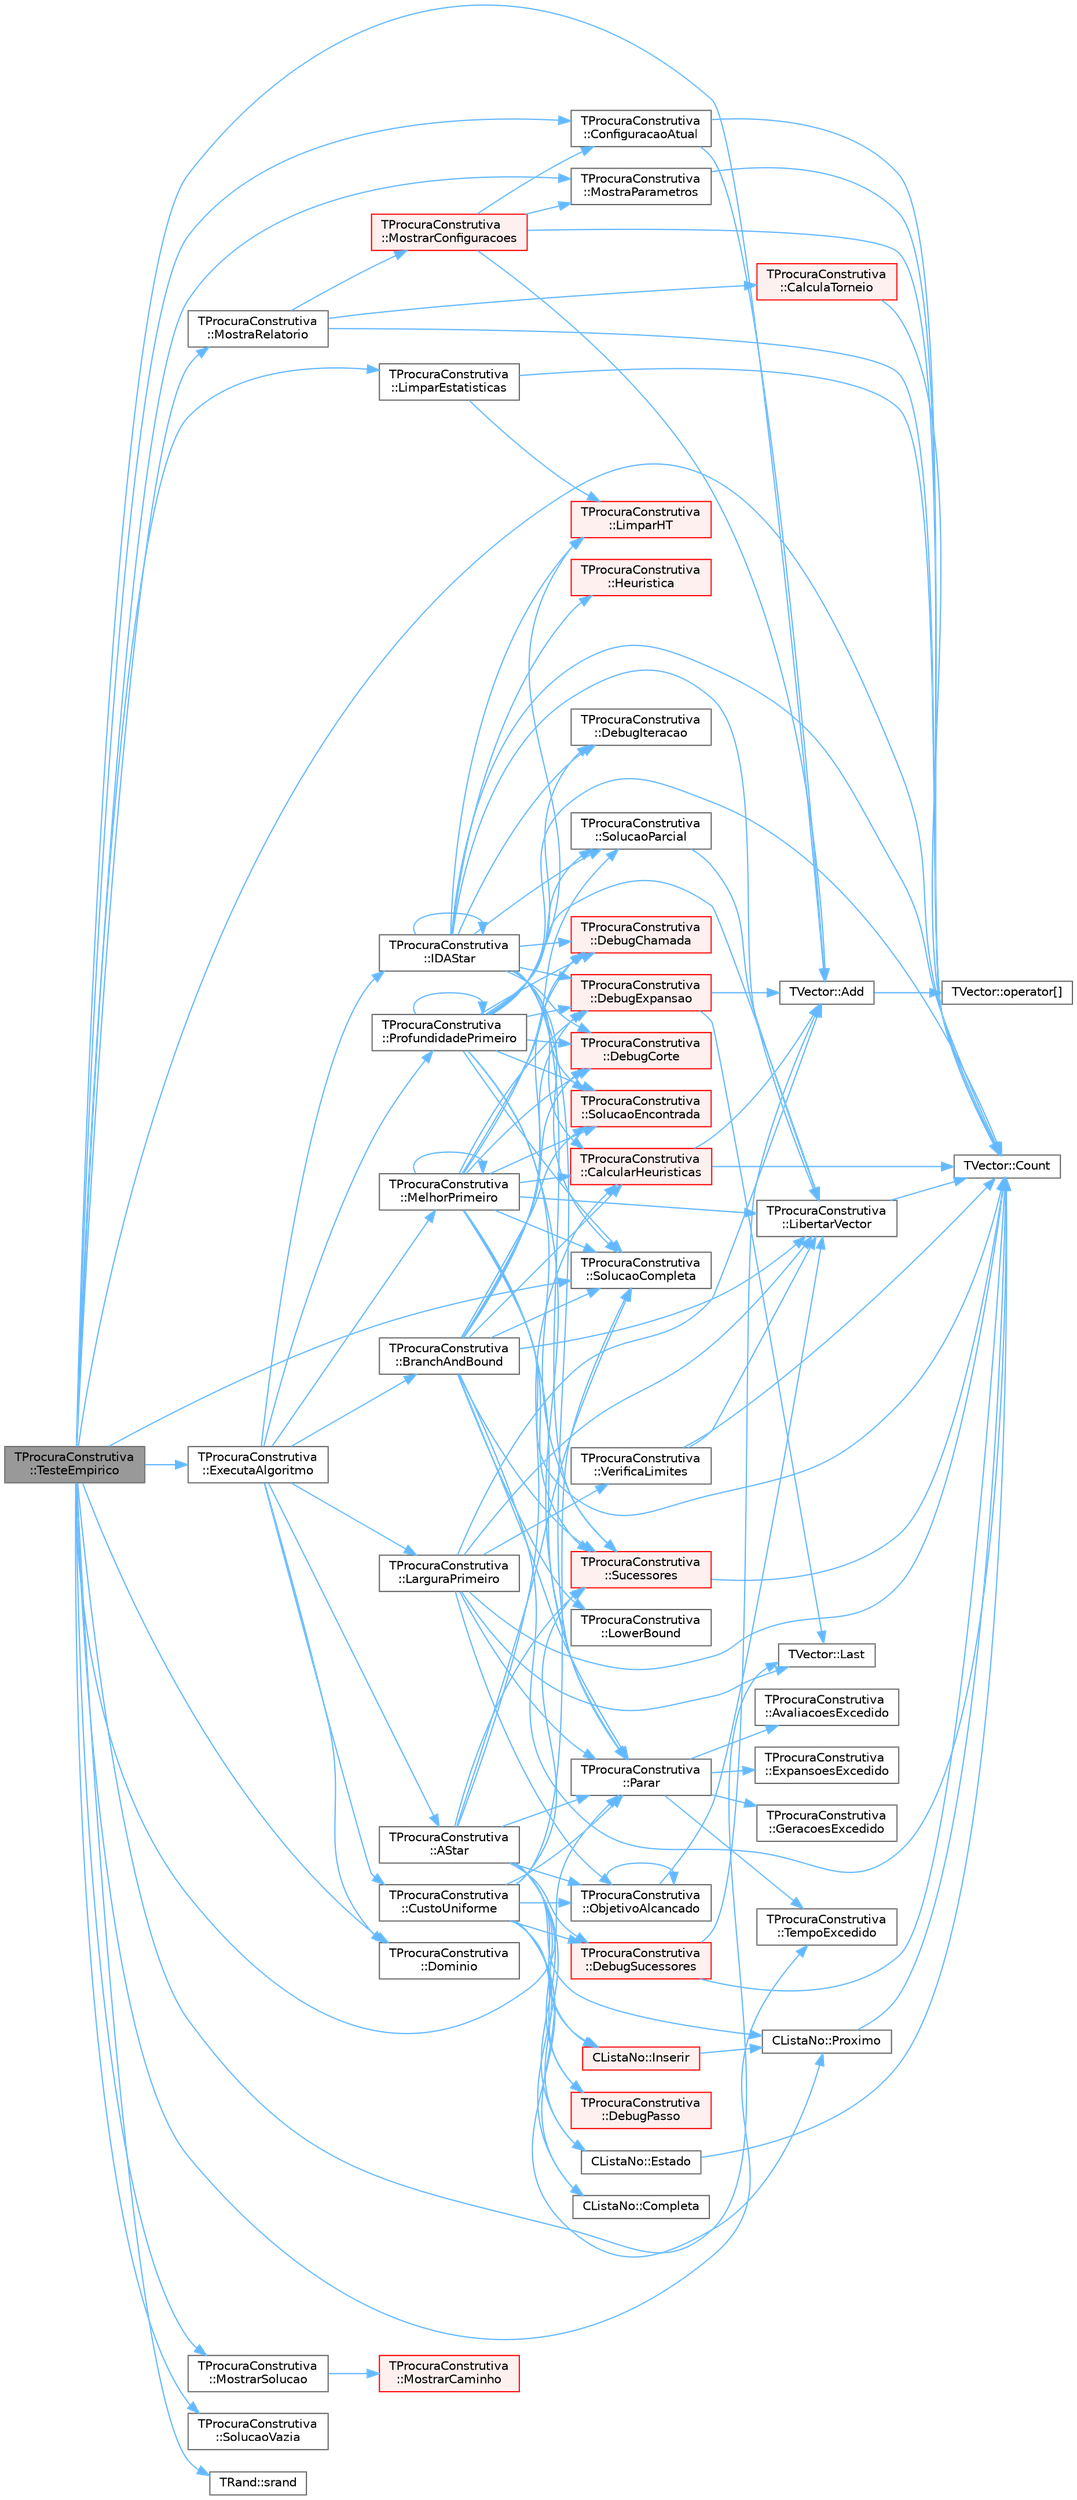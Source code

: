 digraph "TProcuraConstrutiva::TesteEmpirico"
{
 // LATEX_PDF_SIZE
  bgcolor="transparent";
  edge [fontname=Helvetica,fontsize=10,labelfontname=Helvetica,labelfontsize=10];
  node [fontname=Helvetica,fontsize=10,shape=box,height=0.2,width=0.4];
  rankdir="LR";
  Node1 [id="Node000001",label="TProcuraConstrutiva\l::TesteEmpirico",height=0.2,width=0.4,color="gray40", fillcolor="grey60", style="filled", fontcolor="black",tooltip="Executa testes empíricos, em todas as configurações guardadas, nas instâncias selecionadas."];
  Node1 -> Node2 [id="edge138_Node000001_Node000002",color="steelblue1",style="solid",tooltip=" "];
  Node2 [id="Node000002",label="TVector::Add",height=0.2,width=0.4,color="grey40", fillcolor="white", style="filled",URL="$classTVector.html#a21e44df6bc9513d711e2047abc5abf3d",tooltip=" "];
  Node2 -> Node3 [id="edge139_Node000002_Node000003",color="steelblue1",style="solid",tooltip=" "];
  Node3 [id="Node000003",label="TVector::operator[]",height=0.2,width=0.4,color="grey40", fillcolor="white", style="filled",URL="$classTVector.html#a372a42fd7c4a94fee43db36d6a339b33",tooltip=" "];
  Node1 -> Node4 [id="edge140_Node000001_Node000004",color="steelblue1",style="solid",tooltip=" "];
  Node4 [id="Node000004",label="TProcuraConstrutiva\l::ConfiguracaoAtual",height=0.2,width=0.4,color="grey40", fillcolor="white", style="filled",URL="$classTProcuraConstrutiva.html#a4c50b21dc4dc6a689af754dfce6e272f",tooltip=" "];
  Node4 -> Node2 [id="edge141_Node000004_Node000002",color="steelblue1",style="solid",tooltip=" "];
  Node4 -> Node5 [id="edge142_Node000004_Node000005",color="steelblue1",style="solid",tooltip=" "];
  Node5 [id="Node000005",label="TVector::Count",height=0.2,width=0.4,color="grey40", fillcolor="white", style="filled",URL="$classTVector.html#a427bf294df0ee2bf96e30d278c08389f",tooltip=" "];
  Node1 -> Node5 [id="edge143_Node000001_Node000005",color="steelblue1",style="solid",tooltip=" "];
  Node1 -> Node6 [id="edge144_Node000001_Node000006",color="steelblue1",style="solid",tooltip=" "];
  Node6 [id="Node000006",label="TProcuraConstrutiva\l::Dominio",height=0.2,width=0.4,color="grey40", fillcolor="white", style="filled",URL="$classTProcuraConstrutiva.html#a6dc1daad843c50560a5f3dd8bbe23f56",tooltip=" "];
  Node1 -> Node7 [id="edge145_Node000001_Node000007",color="steelblue1",style="solid",tooltip=" "];
  Node7 [id="Node000007",label="TProcuraConstrutiva\l::ExecutaAlgoritmo",height=0.2,width=0.4,color="grey40", fillcolor="white", style="filled",URL="$group__RedefinicaoOpcional.html#gae52871eb18c8ae656a2174acf43b3bb3",tooltip="Executa o algoritmo com os parametros atuais."];
  Node7 -> Node8 [id="edge146_Node000007_Node000008",color="steelblue1",style="solid",tooltip=" "];
  Node8 [id="Node000008",label="TProcuraConstrutiva\l::AStar",height=0.2,width=0.4,color="grey40", fillcolor="white", style="filled",URL="$group__ProcurasInformadas.html#ga37dd78e1a9a6742700728135f81964b4",tooltip="Executa a procura A*, algoritmo informado."];
  Node8 -> Node9 [id="edge147_Node000008_Node000009",color="steelblue1",style="solid",tooltip=" "];
  Node9 [id="Node000009",label="TProcuraConstrutiva\l::CalcularHeuristicas",height=0.2,width=0.4,color="red", fillcolor="#FFF0F0", style="filled",URL="$classTProcuraConstrutiva.html#a640e74c9b6cd340761db671438ad679e",tooltip=" "];
  Node9 -> Node2 [id="edge148_Node000009_Node000002",color="steelblue1",style="solid",tooltip=" "];
  Node9 -> Node5 [id="edge149_Node000009_Node000005",color="steelblue1",style="solid",tooltip=" "];
  Node8 -> Node11 [id="edge150_Node000008_Node000011",color="steelblue1",style="solid",tooltip=" "];
  Node11 [id="Node000011",label="CListaNo::Completa",height=0.2,width=0.4,color="grey40", fillcolor="white", style="filled",URL="$classCListaNo.html#a1895f082c5a47855d4cb6236b66fd8a0",tooltip=" "];
  Node8 -> Node12 [id="edge151_Node000008_Node000012",color="steelblue1",style="solid",tooltip=" "];
  Node12 [id="Node000012",label="TProcuraConstrutiva\l::DebugPasso",height=0.2,width=0.4,color="red", fillcolor="#FFF0F0", style="filled",URL="$classTProcuraConstrutiva.html#a8a25d942dd9c34c27ad92e3e36177f2f",tooltip=" "];
  Node8 -> Node15 [id="edge152_Node000008_Node000015",color="steelblue1",style="solid",tooltip=" "];
  Node15 [id="Node000015",label="TProcuraConstrutiva\l::DebugSucessores",height=0.2,width=0.4,color="red", fillcolor="#FFF0F0", style="filled",URL="$classTProcuraConstrutiva.html#a08aa14ddc895426b2ce3df4d763cbbd7",tooltip=" "];
  Node15 -> Node2 [id="edge153_Node000015_Node000002",color="steelblue1",style="solid",tooltip=" "];
  Node15 -> Node5 [id="edge154_Node000015_Node000005",color="steelblue1",style="solid",tooltip=" "];
  Node8 -> Node19 [id="edge155_Node000008_Node000019",color="steelblue1",style="solid",tooltip=" "];
  Node19 [id="Node000019",label="CListaNo::Estado",height=0.2,width=0.4,color="grey40", fillcolor="white", style="filled",URL="$classCListaNo.html#a41eb61b9b842b0052c119fe44b789ba8",tooltip=" "];
  Node19 -> Node5 [id="edge156_Node000019_Node000005",color="steelblue1",style="solid",tooltip=" "];
  Node8 -> Node20 [id="edge157_Node000008_Node000020",color="steelblue1",style="solid",tooltip=" "];
  Node20 [id="Node000020",label="CListaNo::Inserir",height=0.2,width=0.4,color="red", fillcolor="#FFF0F0", style="filled",URL="$classCListaNo.html#a7f8ea2bd2165fba49823cc35146f7981",tooltip=" "];
  Node20 -> Node21 [id="edge158_Node000020_Node000021",color="steelblue1",style="solid",tooltip=" "];
  Node21 [id="Node000021",label="CListaNo::Proximo",height=0.2,width=0.4,color="grey40", fillcolor="white", style="filled",URL="$classCListaNo.html#ac0247e41530a14c23afb3279fa15bbfa",tooltip=" "];
  Node21 -> Node5 [id="edge159_Node000021_Node000005",color="steelblue1",style="solid",tooltip=" "];
  Node8 -> Node25 [id="edge160_Node000008_Node000025",color="steelblue1",style="solid",tooltip=" "];
  Node25 [id="Node000025",label="TProcuraConstrutiva\l::ObjetivoAlcancado",height=0.2,width=0.4,color="grey40", fillcolor="white", style="filled",URL="$classTProcuraConstrutiva.html#a8e7879e0ac12522e0eedf3d3d365e51c",tooltip=" "];
  Node25 -> Node26 [id="edge161_Node000025_Node000026",color="steelblue1",style="solid",tooltip=" "];
  Node26 [id="Node000026",label="TProcuraConstrutiva\l::LibertarVector",height=0.2,width=0.4,color="grey40", fillcolor="white", style="filled",URL="$classTProcuraConstrutiva.html#a976f17b2b53ce9ffc7d1795d291262df",tooltip=" "];
  Node26 -> Node5 [id="edge162_Node000026_Node000005",color="steelblue1",style="solid",tooltip=" "];
  Node25 -> Node25 [id="edge163_Node000025_Node000025",color="steelblue1",style="solid",tooltip=" "];
  Node8 -> Node27 [id="edge164_Node000008_Node000027",color="steelblue1",style="solid",tooltip=" "];
  Node27 [id="Node000027",label="TProcuraConstrutiva\l::Parar",height=0.2,width=0.4,color="grey40", fillcolor="white", style="filled",URL="$group__RedefinicaoOpcional.html#gaed4543b865993696a193d101e925b5b1",tooltip="Verifica se a procura deve ser interrompida."];
  Node27 -> Node28 [id="edge165_Node000027_Node000028",color="steelblue1",style="solid",tooltip=" "];
  Node28 [id="Node000028",label="TProcuraConstrutiva\l::AvaliacoesExcedido",height=0.2,width=0.4,color="grey40", fillcolor="white", style="filled",URL="$classTProcuraConstrutiva.html#ae69f7bb250c61cd3b73d85a3a2305600",tooltip=" "];
  Node27 -> Node29 [id="edge166_Node000027_Node000029",color="steelblue1",style="solid",tooltip=" "];
  Node29 [id="Node000029",label="TProcuraConstrutiva\l::ExpansoesExcedido",height=0.2,width=0.4,color="grey40", fillcolor="white", style="filled",URL="$classTProcuraConstrutiva.html#ab0c0a5578bb6fce9ea175f1646871212",tooltip=" "];
  Node27 -> Node30 [id="edge167_Node000027_Node000030",color="steelblue1",style="solid",tooltip=" "];
  Node30 [id="Node000030",label="TProcuraConstrutiva\l::GeracoesExcedido",height=0.2,width=0.4,color="grey40", fillcolor="white", style="filled",URL="$classTProcuraConstrutiva.html#a210ebf6bc971e86c845f7bbade1ca4c6",tooltip=" "];
  Node27 -> Node31 [id="edge168_Node000027_Node000031",color="steelblue1",style="solid",tooltip=" "];
  Node31 [id="Node000031",label="TProcuraConstrutiva\l::TempoExcedido",height=0.2,width=0.4,color="grey40", fillcolor="white", style="filled",URL="$classTProcuraConstrutiva.html#a1d844f9591ce201c48e38024a92887f4",tooltip=" "];
  Node8 -> Node21 [id="edge169_Node000008_Node000021",color="steelblue1",style="solid",tooltip=" "];
  Node8 -> Node32 [id="edge170_Node000008_Node000032",color="steelblue1",style="solid",tooltip=" "];
  Node32 [id="Node000032",label="TProcuraConstrutiva\l::SolucaoCompleta",height=0.2,width=0.4,color="grey40", fillcolor="white", style="filled",URL="$group__RedefinicaoMandatoria.html#ga1f3e2b667881c3e910ba372467645304",tooltip="Verifica se o estado actual é objectivo (é uma solução completa)"];
  Node8 -> Node33 [id="edge171_Node000008_Node000033",color="steelblue1",style="solid",tooltip=" "];
  Node33 [id="Node000033",label="TProcuraConstrutiva\l::Sucessores",height=0.2,width=0.4,color="red", fillcolor="#FFF0F0", style="filled",URL="$group__RedefinicaoMandatoria.html#ga0a13570d2f5a21296e3c10c2780e170c",tooltip="Coloca em sucessores a lista de estados sucessores."];
  Node33 -> Node5 [id="edge172_Node000033_Node000005",color="steelblue1",style="solid",tooltip=" "];
  Node7 -> Node43 [id="edge173_Node000007_Node000043",color="steelblue1",style="solid",tooltip=" "];
  Node43 [id="Node000043",label="TProcuraConstrutiva\l::BranchAndBound",height=0.2,width=0.4,color="grey40", fillcolor="white", style="filled",URL="$group__ProcurasInformadas.html#gafe804dbf6cabda9e627500c2d4f8aafd",tooltip="Executa o algoritmo Branch-and-Bound, um algoritmo informado."];
  Node43 -> Node9 [id="edge174_Node000043_Node000009",color="steelblue1",style="solid",tooltip=" "];
  Node43 -> Node5 [id="edge175_Node000043_Node000005",color="steelblue1",style="solid",tooltip=" "];
  Node43 -> Node44 [id="edge176_Node000043_Node000044",color="steelblue1",style="solid",tooltip=" "];
  Node44 [id="Node000044",label="TProcuraConstrutiva\l::DebugChamada",height=0.2,width=0.4,color="red", fillcolor="#FFF0F0", style="filled",URL="$classTProcuraConstrutiva.html#a6962c0cf7350a211ae74b00768d9c232",tooltip=" "];
  Node43 -> Node45 [id="edge177_Node000043_Node000045",color="steelblue1",style="solid",tooltip=" "];
  Node45 [id="Node000045",label="TProcuraConstrutiva\l::DebugCorte",height=0.2,width=0.4,color="red", fillcolor="#FFF0F0", style="filled",URL="$classTProcuraConstrutiva.html#a042ab47715ba45d53a86413415ea95fd",tooltip=" "];
  Node43 -> Node47 [id="edge178_Node000043_Node000047",color="steelblue1",style="solid",tooltip=" "];
  Node47 [id="Node000047",label="TProcuraConstrutiva\l::DebugExpansao",height=0.2,width=0.4,color="red", fillcolor="#FFF0F0", style="filled",URL="$classTProcuraConstrutiva.html#ad02feccb0f347d9a475ed1b883cc12aa",tooltip=" "];
  Node47 -> Node2 [id="edge179_Node000047_Node000002",color="steelblue1",style="solid",tooltip=" "];
  Node47 -> Node49 [id="edge180_Node000047_Node000049",color="steelblue1",style="solid",tooltip=" "];
  Node49 [id="Node000049",label="TVector::Last",height=0.2,width=0.4,color="grey40", fillcolor="white", style="filled",URL="$classTVector.html#aa304d639c79ef2842f9951846c6292e3",tooltip=" "];
  Node43 -> Node26 [id="edge181_Node000043_Node000026",color="steelblue1",style="solid",tooltip=" "];
  Node43 -> Node24 [id="edge182_Node000043_Node000024",color="steelblue1",style="solid",tooltip=" "];
  Node24 [id="Node000024",label="TProcuraConstrutiva\l::LowerBound",height=0.2,width=0.4,color="grey40", fillcolor="white", style="filled",URL="$classTProcuraConstrutiva.html#a5f021041a7dfe1b68890d9e5f5f0e6f4",tooltip=" "];
  Node43 -> Node27 [id="edge183_Node000043_Node000027",color="steelblue1",style="solid",tooltip=" "];
  Node43 -> Node32 [id="edge184_Node000043_Node000032",color="steelblue1",style="solid",tooltip=" "];
  Node43 -> Node50 [id="edge185_Node000043_Node000050",color="steelblue1",style="solid",tooltip=" "];
  Node50 [id="Node000050",label="TProcuraConstrutiva\l::SolucaoEncontrada",height=0.2,width=0.4,color="red", fillcolor="#FFF0F0", style="filled",URL="$classTProcuraConstrutiva.html#a2f648df694a20e7fcb688c9979f763fd",tooltip=" "];
  Node43 -> Node33 [id="edge186_Node000043_Node000033",color="steelblue1",style="solid",tooltip=" "];
  Node7 -> Node55 [id="edge187_Node000007_Node000055",color="steelblue1",style="solid",tooltip=" "];
  Node55 [id="Node000055",label="TProcuraConstrutiva\l::CustoUniforme",height=0.2,width=0.4,color="grey40", fillcolor="white", style="filled",URL="$group__ProcurasCegas.html#ga2343fafdecfd55b69c0ffb71e8f9426b",tooltip="Executa a procura por custo uniforme, algoritmo cego."];
  Node55 -> Node11 [id="edge188_Node000055_Node000011",color="steelblue1",style="solid",tooltip=" "];
  Node55 -> Node12 [id="edge189_Node000055_Node000012",color="steelblue1",style="solid",tooltip=" "];
  Node55 -> Node15 [id="edge190_Node000055_Node000015",color="steelblue1",style="solid",tooltip=" "];
  Node55 -> Node19 [id="edge191_Node000055_Node000019",color="steelblue1",style="solid",tooltip=" "];
  Node55 -> Node20 [id="edge192_Node000055_Node000020",color="steelblue1",style="solid",tooltip=" "];
  Node55 -> Node25 [id="edge193_Node000055_Node000025",color="steelblue1",style="solid",tooltip=" "];
  Node55 -> Node27 [id="edge194_Node000055_Node000027",color="steelblue1",style="solid",tooltip=" "];
  Node55 -> Node21 [id="edge195_Node000055_Node000021",color="steelblue1",style="solid",tooltip=" "];
  Node55 -> Node32 [id="edge196_Node000055_Node000032",color="steelblue1",style="solid",tooltip=" "];
  Node55 -> Node33 [id="edge197_Node000055_Node000033",color="steelblue1",style="solid",tooltip=" "];
  Node7 -> Node6 [id="edge198_Node000007_Node000006",color="steelblue1",style="solid",tooltip=" "];
  Node7 -> Node56 [id="edge199_Node000007_Node000056",color="steelblue1",style="solid",tooltip=" "];
  Node56 [id="Node000056",label="TProcuraConstrutiva\l::IDAStar",height=0.2,width=0.4,color="grey40", fillcolor="white", style="filled",URL="$group__ProcurasInformadas.html#gae77f9608e7988052377d7025bee7c4e8",tooltip="Executa a procura IDA*, algoritmo informado."];
  Node56 -> Node9 [id="edge200_Node000056_Node000009",color="steelblue1",style="solid",tooltip=" "];
  Node56 -> Node5 [id="edge201_Node000056_Node000005",color="steelblue1",style="solid",tooltip=" "];
  Node56 -> Node44 [id="edge202_Node000056_Node000044",color="steelblue1",style="solid",tooltip=" "];
  Node56 -> Node45 [id="edge203_Node000056_Node000045",color="steelblue1",style="solid",tooltip=" "];
  Node56 -> Node47 [id="edge204_Node000056_Node000047",color="steelblue1",style="solid",tooltip=" "];
  Node56 -> Node57 [id="edge205_Node000056_Node000057",color="steelblue1",style="solid",tooltip=" "];
  Node57 [id="Node000057",label="TProcuraConstrutiva\l::DebugIteracao",height=0.2,width=0.4,color="grey40", fillcolor="white", style="filled",URL="$classTProcuraConstrutiva.html#ae464aeb16628493409e4d88cede9a9e7",tooltip=" "];
  Node56 -> Node58 [id="edge206_Node000056_Node000058",color="steelblue1",style="solid",tooltip=" "];
  Node58 [id="Node000058",label="TProcuraConstrutiva\l::Heuristica",height=0.2,width=0.4,color="red", fillcolor="#FFF0F0", style="filled",URL="$group__RedefinicaoSugerida.html#ga0e8bb1bd33683545dc4f8f6329548b40",tooltip="Função para calcular quanto falta para o final, o valor da heurística."];
  Node56 -> Node56 [id="edge207_Node000056_Node000056",color="steelblue1",style="solid",tooltip=" "];
  Node56 -> Node26 [id="edge208_Node000056_Node000026",color="steelblue1",style="solid",tooltip=" "];
  Node56 -> Node59 [id="edge209_Node000056_Node000059",color="steelblue1",style="solid",tooltip=" "];
  Node59 [id="Node000059",label="TProcuraConstrutiva\l::LimparHT",height=0.2,width=0.4,color="red", fillcolor="#FFF0F0", style="filled",URL="$classTProcuraConstrutiva.html#a8b500987c88352d27a68200454cc3c8c",tooltip=" "];
  Node56 -> Node27 [id="edge210_Node000056_Node000027",color="steelblue1",style="solid",tooltip=" "];
  Node56 -> Node32 [id="edge211_Node000056_Node000032",color="steelblue1",style="solid",tooltip=" "];
  Node56 -> Node50 [id="edge212_Node000056_Node000050",color="steelblue1",style="solid",tooltip=" "];
  Node56 -> Node60 [id="edge213_Node000056_Node000060",color="steelblue1",style="solid",tooltip=" "];
  Node60 [id="Node000060",label="TProcuraConstrutiva\l::SolucaoParcial",height=0.2,width=0.4,color="grey40", fillcolor="white", style="filled",URL="$classTProcuraConstrutiva.html#a6bc5ce68c35bb341173421200dec2937",tooltip=" "];
  Node60 -> Node26 [id="edge214_Node000060_Node000026",color="steelblue1",style="solid",tooltip=" "];
  Node56 -> Node33 [id="edge215_Node000056_Node000033",color="steelblue1",style="solid",tooltip=" "];
  Node7 -> Node61 [id="edge216_Node000007_Node000061",color="steelblue1",style="solid",tooltip=" "];
  Node61 [id="Node000061",label="TProcuraConstrutiva\l::LarguraPrimeiro",height=0.2,width=0.4,color="grey40", fillcolor="white", style="filled",URL="$group__ProcurasCegas.html#gafe656922894d8a27b4cfb70128793af0",tooltip="Executa a procura em largura primeiro, algoritmo cego."];
  Node61 -> Node2 [id="edge217_Node000061_Node000002",color="steelblue1",style="solid",tooltip=" "];
  Node61 -> Node5 [id="edge218_Node000061_Node000005",color="steelblue1",style="solid",tooltip=" "];
  Node61 -> Node49 [id="edge219_Node000061_Node000049",color="steelblue1",style="solid",tooltip=" "];
  Node61 -> Node26 [id="edge220_Node000061_Node000026",color="steelblue1",style="solid",tooltip=" "];
  Node61 -> Node25 [id="edge221_Node000061_Node000025",color="steelblue1",style="solid",tooltip=" "];
  Node61 -> Node27 [id="edge222_Node000061_Node000027",color="steelblue1",style="solid",tooltip=" "];
  Node61 -> Node62 [id="edge223_Node000061_Node000062",color="steelblue1",style="solid",tooltip=" "];
  Node62 [id="Node000062",label="TProcuraConstrutiva\l::VerificaLimites",height=0.2,width=0.4,color="grey40", fillcolor="white", style="filled",URL="$classTProcuraConstrutiva.html#aec0a667a7fda1ebe565ba13d6b02805a",tooltip=" "];
  Node62 -> Node5 [id="edge224_Node000062_Node000005",color="steelblue1",style="solid",tooltip=" "];
  Node62 -> Node26 [id="edge225_Node000062_Node000026",color="steelblue1",style="solid",tooltip=" "];
  Node7 -> Node63 [id="edge226_Node000007_Node000063",color="steelblue1",style="solid",tooltip=" "];
  Node63 [id="Node000063",label="TProcuraConstrutiva\l::MelhorPrimeiro",height=0.2,width=0.4,color="grey40", fillcolor="white", style="filled",URL="$group__ProcurasInformadas.html#gaebb84182343041bc276e4ceceb4b13aa",tooltip="Executa a procura melhor primeiro, algoritmo informado."];
  Node63 -> Node9 [id="edge227_Node000063_Node000009",color="steelblue1",style="solid",tooltip=" "];
  Node63 -> Node5 [id="edge228_Node000063_Node000005",color="steelblue1",style="solid",tooltip=" "];
  Node63 -> Node44 [id="edge229_Node000063_Node000044",color="steelblue1",style="solid",tooltip=" "];
  Node63 -> Node45 [id="edge230_Node000063_Node000045",color="steelblue1",style="solid",tooltip=" "];
  Node63 -> Node47 [id="edge231_Node000063_Node000047",color="steelblue1",style="solid",tooltip=" "];
  Node63 -> Node26 [id="edge232_Node000063_Node000026",color="steelblue1",style="solid",tooltip=" "];
  Node63 -> Node63 [id="edge233_Node000063_Node000063",color="steelblue1",style="solid",tooltip=" "];
  Node63 -> Node27 [id="edge234_Node000063_Node000027",color="steelblue1",style="solid",tooltip=" "];
  Node63 -> Node32 [id="edge235_Node000063_Node000032",color="steelblue1",style="solid",tooltip=" "];
  Node63 -> Node50 [id="edge236_Node000063_Node000050",color="steelblue1",style="solid",tooltip=" "];
  Node63 -> Node60 [id="edge237_Node000063_Node000060",color="steelblue1",style="solid",tooltip=" "];
  Node63 -> Node33 [id="edge238_Node000063_Node000033",color="steelblue1",style="solid",tooltip=" "];
  Node7 -> Node64 [id="edge239_Node000007_Node000064",color="steelblue1",style="solid",tooltip=" "];
  Node64 [id="Node000064",label="TProcuraConstrutiva\l::ProfundidadePrimeiro",height=0.2,width=0.4,color="grey40", fillcolor="white", style="filled",URL="$group__ProcurasCegas.html#gaf00d9776f6b25d56138efb6725b86228",tooltip="Executa a procura em profundidade primeiro, algoritmo cego."];
  Node64 -> Node5 [id="edge240_Node000064_Node000005",color="steelblue1",style="solid",tooltip=" "];
  Node64 -> Node44 [id="edge241_Node000064_Node000044",color="steelblue1",style="solid",tooltip=" "];
  Node64 -> Node45 [id="edge242_Node000064_Node000045",color="steelblue1",style="solid",tooltip=" "];
  Node64 -> Node47 [id="edge243_Node000064_Node000047",color="steelblue1",style="solid",tooltip=" "];
  Node64 -> Node57 [id="edge244_Node000064_Node000057",color="steelblue1",style="solid",tooltip=" "];
  Node64 -> Node26 [id="edge245_Node000064_Node000026",color="steelblue1",style="solid",tooltip=" "];
  Node64 -> Node59 [id="edge246_Node000064_Node000059",color="steelblue1",style="solid",tooltip=" "];
  Node64 -> Node27 [id="edge247_Node000064_Node000027",color="steelblue1",style="solid",tooltip=" "];
  Node64 -> Node64 [id="edge248_Node000064_Node000064",color="steelblue1",style="solid",tooltip=" "];
  Node64 -> Node32 [id="edge249_Node000064_Node000032",color="steelblue1",style="solid",tooltip=" "];
  Node64 -> Node50 [id="edge250_Node000064_Node000050",color="steelblue1",style="solid",tooltip=" "];
  Node64 -> Node60 [id="edge251_Node000064_Node000060",color="steelblue1",style="solid",tooltip=" "];
  Node64 -> Node33 [id="edge252_Node000064_Node000033",color="steelblue1",style="solid",tooltip=" "];
  Node1 -> Node49 [id="edge253_Node000001_Node000049",color="steelblue1",style="solid",tooltip=" "];
  Node1 -> Node65 [id="edge254_Node000001_Node000065",color="steelblue1",style="solid",tooltip=" "];
  Node65 [id="Node000065",label="TProcuraConstrutiva\l::LimparEstatisticas",height=0.2,width=0.4,color="grey40", fillcolor="white", style="filled",URL="$classTProcuraConstrutiva.html#ae254bbde1b2e36391d575fc2836fea7f",tooltip=" "];
  Node65 -> Node5 [id="edge255_Node000065_Node000005",color="steelblue1",style="solid",tooltip=" "];
  Node65 -> Node59 [id="edge256_Node000065_Node000059",color="steelblue1",style="solid",tooltip=" "];
  Node1 -> Node66 [id="edge257_Node000001_Node000066",color="steelblue1",style="solid",tooltip=" "];
  Node66 [id="Node000066",label="TProcuraConstrutiva\l::MostraParametros",height=0.2,width=0.4,color="grey40", fillcolor="white", style="filled",URL="$classTProcuraConstrutiva.html#af74795a981510f72e0c7865cd758ab3b",tooltip=" "];
  Node66 -> Node5 [id="edge258_Node000066_Node000005",color="steelblue1",style="solid",tooltip=" "];
  Node1 -> Node67 [id="edge259_Node000001_Node000067",color="steelblue1",style="solid",tooltip=" "];
  Node67 [id="Node000067",label="TProcuraConstrutiva\l::MostraRelatorio",height=0.2,width=0.4,color="grey40", fillcolor="white", style="filled",URL="$classTProcuraConstrutiva.html#ac7e1356d8cd516f18380d4f4c5730c2b",tooltip=" "];
  Node67 -> Node68 [id="edge260_Node000067_Node000068",color="steelblue1",style="solid",tooltip=" "];
  Node68 [id="Node000068",label="TProcuraConstrutiva\l::CalculaTorneio",height=0.2,width=0.4,color="red", fillcolor="#FFF0F0", style="filled",URL="$classTProcuraConstrutiva.html#a589640c821d42dbcc476971995b511bf",tooltip=" "];
  Node68 -> Node5 [id="edge261_Node000068_Node000005",color="steelblue1",style="solid",tooltip=" "];
  Node67 -> Node5 [id="edge262_Node000067_Node000005",color="steelblue1",style="solid",tooltip=" "];
  Node67 -> Node74 [id="edge263_Node000067_Node000074",color="steelblue1",style="solid",tooltip=" "];
  Node74 [id="Node000074",label="TProcuraConstrutiva\l::MostrarConfiguracoes",height=0.2,width=0.4,color="red", fillcolor="#FFF0F0", style="filled",URL="$classTProcuraConstrutiva.html#a9d4bc5b86186bcba9cbee82588ada2fb",tooltip=" "];
  Node74 -> Node2 [id="edge264_Node000074_Node000002",color="steelblue1",style="solid",tooltip=" "];
  Node74 -> Node4 [id="edge265_Node000074_Node000004",color="steelblue1",style="solid",tooltip=" "];
  Node74 -> Node5 [id="edge266_Node000074_Node000005",color="steelblue1",style="solid",tooltip=" "];
  Node74 -> Node66 [id="edge267_Node000074_Node000066",color="steelblue1",style="solid",tooltip=" "];
  Node1 -> Node75 [id="edge268_Node000001_Node000075",color="steelblue1",style="solid",tooltip=" "];
  Node75 [id="Node000075",label="TProcuraConstrutiva\l::MostrarSolucao",height=0.2,width=0.4,color="grey40", fillcolor="white", style="filled",URL="$group__RedefinicaoOpcional.html#ga74b4c5766a2b65bdb4c3019523c1508f",tooltip="Mostrar solução, seja um caminho ou o próprio estado."];
  Node75 -> Node76 [id="edge269_Node000075_Node000076",color="steelblue1",style="solid",tooltip=" "];
  Node76 [id="Node000076",label="TProcuraConstrutiva\l::MostrarCaminho",height=0.2,width=0.4,color="red", fillcolor="#FFF0F0", style="filled",URL="$classTProcuraConstrutiva.html#a51a3757ad4f4041833c7957276d76ab9",tooltip=" "];
  Node1 -> Node27 [id="edge270_Node000001_Node000027",color="steelblue1",style="solid",tooltip=" "];
  Node1 -> Node32 [id="edge271_Node000001_Node000032",color="steelblue1",style="solid",tooltip=" "];
  Node1 -> Node77 [id="edge272_Node000001_Node000077",color="steelblue1",style="solid",tooltip=" "];
  Node77 [id="Node000077",label="TProcuraConstrutiva\l::SolucaoVazia",height=0.2,width=0.4,color="grey40", fillcolor="white", style="filled",URL="$group__RedefinicaoMandatoria.html#ga687ad49ea5304ae8e2c3782f470c4ad3",tooltip="Coloca o objecto no estado inicial da procura."];
  Node1 -> Node41 [id="edge273_Node000001_Node000041",color="steelblue1",style="solid",tooltip=" "];
  Node41 [id="Node000041",label="TRand::srand",height=0.2,width=0.4,color="grey40", fillcolor="white", style="filled",URL="$classTRand.html#ad0b319d6f58ab6820b001b4e3d3ae245",tooltip=" "];
  Node1 -> Node31 [id="edge274_Node000001_Node000031",color="steelblue1",style="solid",tooltip=" "];
}
